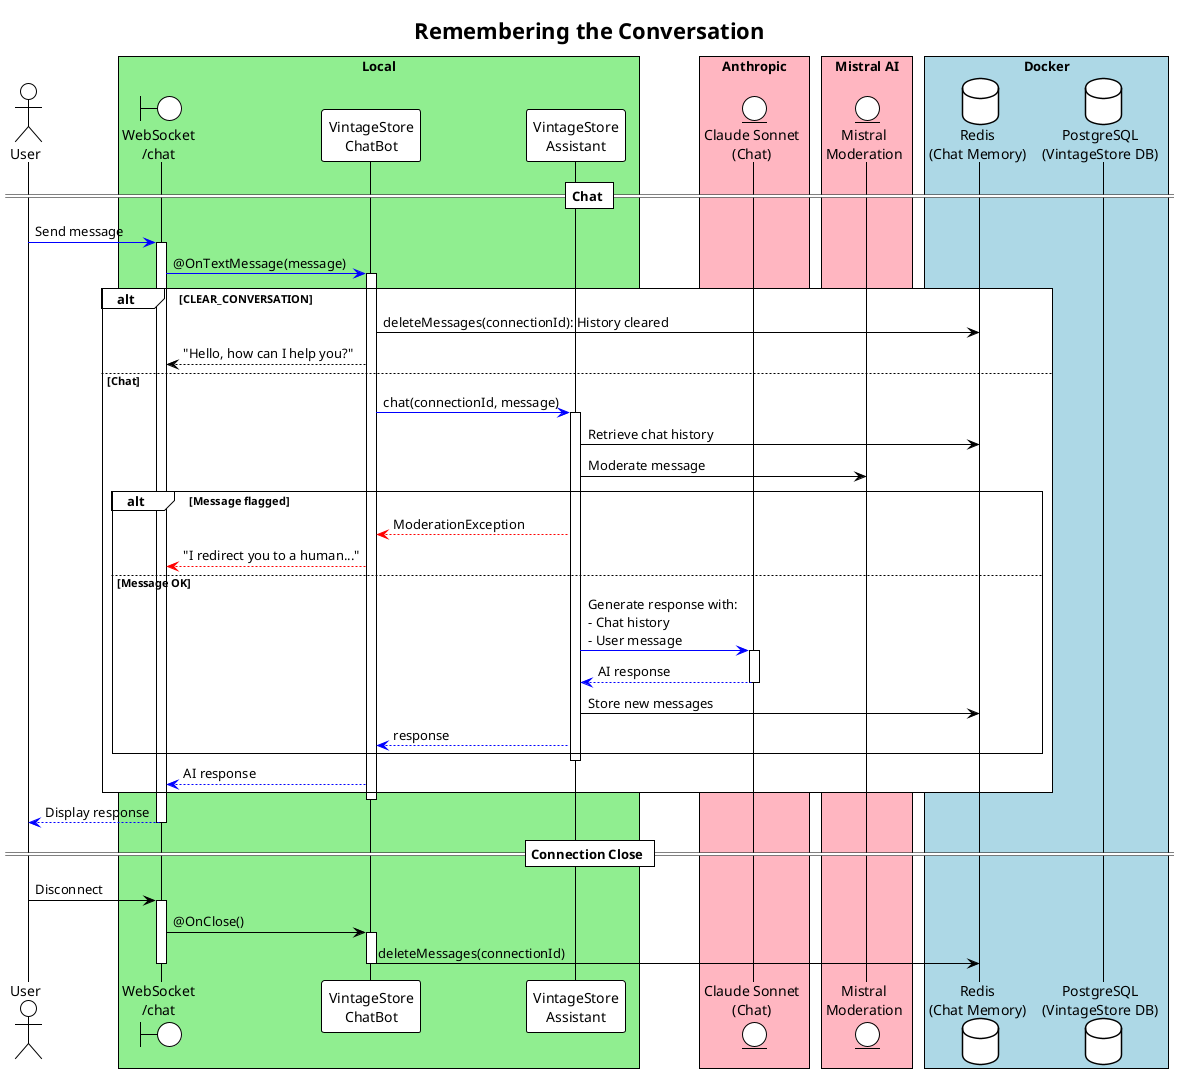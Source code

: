 @startuml
!theme plain
title Remembering the Conversation

actor User
box "Local" #LightGreen
boundary "WebSocket\n/chat" as WS
participant "VintageStore\nChatBot" as ChatBot
participant "VintageStore\nAssistant" as Assistant
end box
box "Anthropic" #LightPink
entity "Claude Sonnet\n(Chat)" as Anthropic
end box
box "Mistral AI" #LightPink
entity "Mistral\nModeration" as Mistral
end box
box "Docker" #LightBlue
database "Redis\n(Chat Memory)" as Redis
database "PostgreSQL\n(VintageStore DB)" as PostgreSQL
end box

== Chat ==
User -[#blue]> WS: Send message
activate WS
WS -[#blue]> ChatBot: @OnTextMessage(message)
activate ChatBot

alt CLEAR_CONVERSATION
    ChatBot -> Redis: deleteMessages(connectionId): History cleared
    ChatBot --> WS: "Hello, how can I help you?"
else Chat
    ChatBot -[#blue]> Assistant: chat(connectionId, message)
    activate Assistant
    Assistant -> Redis: Retrieve chat history
    Assistant -> Mistral: Moderate message

    alt Message flagged
        Assistant -[#red]-> ChatBot: ModerationException
        ChatBot -[#red]-> WS: "I redirect you to a human..."
    else Message OK

        Assistant -[#blue]> Anthropic: Generate response with:\n- Chat history\n- User message
        activate Anthropic
        Anthropic -[#blue]-> Assistant: AI response
        deactivate Anthropic

        Assistant -> Redis: Store new messages
        Assistant -[#blue]-> ChatBot: response
    end
    deactivate Assistant

    ChatBot -[#blue]-> WS: AI response
end
deactivate ChatBot

WS -[#blue]-> User: Display response
deactivate WS

== Connection Close ==
User -> WS: Disconnect
activate WS
WS -> ChatBot: @OnClose()
activate ChatBot
ChatBot -> Redis: deleteMessages(connectionId)
deactivate ChatBot
deactivate WS

@enduml
